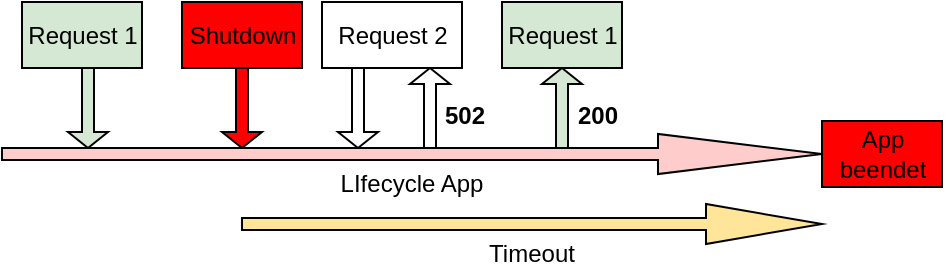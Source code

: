 <mxfile version="13.0.3" type="device"><diagram id="MbpDf_B3FFNYX1snkJXF" name="Page-1"><mxGraphModel dx="1097" dy="642" grid="1" gridSize="10" guides="1" tooltips="1" connect="1" arrows="1" fold="1" page="1" pageScale="1" pageWidth="827" pageHeight="1169" math="0" shadow="0"><root><mxCell id="0"/><mxCell id="1" parent="0"/><mxCell id="b2lOpYghM3LCu7u8FXMy-2" value="" style="shape=singleArrow;direction=north;whiteSpace=wrap;html=1;fillColor=#D5E8D4;" vertex="1" parent="1"><mxGeometry x="280" y="43" width="20" height="40" as="geometry"/></mxCell><mxCell id="b2lOpYghM3LCu7u8FXMy-4" value="Request 1" style="html=1;fillColor=#D5E8D4;" vertex="1" parent="1"><mxGeometry x="20" y="10" width="60" height="33" as="geometry"/></mxCell><mxCell id="b2lOpYghM3LCu7u8FXMy-5" value="" style="shape=singleArrow;direction=south;whiteSpace=wrap;html=1;fillColor=#FF0000;" vertex="1" parent="1"><mxGeometry x="120" y="43" width="20" height="40" as="geometry"/></mxCell><mxCell id="b2lOpYghM3LCu7u8FXMy-6" value="Shutdown" style="html=1;fillColor=#FF0000;" vertex="1" parent="1"><mxGeometry x="100" y="10" width="60" height="33" as="geometry"/></mxCell><mxCell id="b2lOpYghM3LCu7u8FXMy-9" value="" style="shape=singleArrow;direction=south;whiteSpace=wrap;html=1;" vertex="1" parent="1"><mxGeometry x="178" y="43" width="20" height="40" as="geometry"/></mxCell><mxCell id="b2lOpYghM3LCu7u8FXMy-10" value="Request 2" style="html=1;" vertex="1" parent="1"><mxGeometry x="170" y="10" width="70" height="33" as="geometry"/></mxCell><mxCell id="b2lOpYghM3LCu7u8FXMy-11" value="" style="shape=singleArrow;direction=north;whiteSpace=wrap;html=1;" vertex="1" parent="1"><mxGeometry x="214" y="43" width="20" height="40" as="geometry"/></mxCell><mxCell id="b2lOpYghM3LCu7u8FXMy-13" value="502" style="text;align=center;fontStyle=1;verticalAlign=middle;spacingLeft=3;spacingRight=3;strokeColor=none;rotatable=0;points=[[0,0.5],[1,0.5]];portConstraint=eastwest;" vertex="1" parent="1"><mxGeometry x="220" y="53" width="43" height="26" as="geometry"/></mxCell><mxCell id="b2lOpYghM3LCu7u8FXMy-15" value="Request 1" style="html=1;fillColor=#D5E8D4;" vertex="1" parent="1"><mxGeometry x="260" y="10" width="60" height="33" as="geometry"/></mxCell><mxCell id="b2lOpYghM3LCu7u8FXMy-17" value="" style="shape=singleArrow;direction=south;whiteSpace=wrap;html=1;fillColor=#D5E8D4;" vertex="1" parent="1"><mxGeometry x="43" y="43" width="20" height="40" as="geometry"/></mxCell><mxCell id="b2lOpYghM3LCu7u8FXMy-20" value="200" style="text;align=center;fontStyle=1;verticalAlign=middle;spacingLeft=3;spacingRight=3;strokeColor=none;rotatable=0;points=[[0,0.5],[1,0.5]];portConstraint=eastwest;" vertex="1" parent="1"><mxGeometry x="283" y="53" width="50" height="26" as="geometry"/></mxCell><mxCell id="b2lOpYghM3LCu7u8FXMy-22" value="&lt;br&gt;&lt;br&gt;Timeout" style="shape=singleArrow;whiteSpace=wrap;html=1;fillColor=#FFE599;" vertex="1" parent="1"><mxGeometry x="130" y="111" width="290" height="20" as="geometry"/></mxCell><mxCell id="b2lOpYghM3LCu7u8FXMy-23" value="&lt;br&gt;&lt;br&gt;LIfecycle App" style="shape=singleArrow;whiteSpace=wrap;html=1;fillColor=#FFCCCC;" vertex="1" parent="1"><mxGeometry x="10" y="76" width="410" height="20" as="geometry"/></mxCell><mxCell id="b2lOpYghM3LCu7u8FXMy-24" value="App &lt;br&gt;beendet" style="html=1;fillColor=#FF0000;" vertex="1" parent="1"><mxGeometry x="420" y="69.5" width="60" height="33" as="geometry"/></mxCell></root></mxGraphModel></diagram></mxfile>